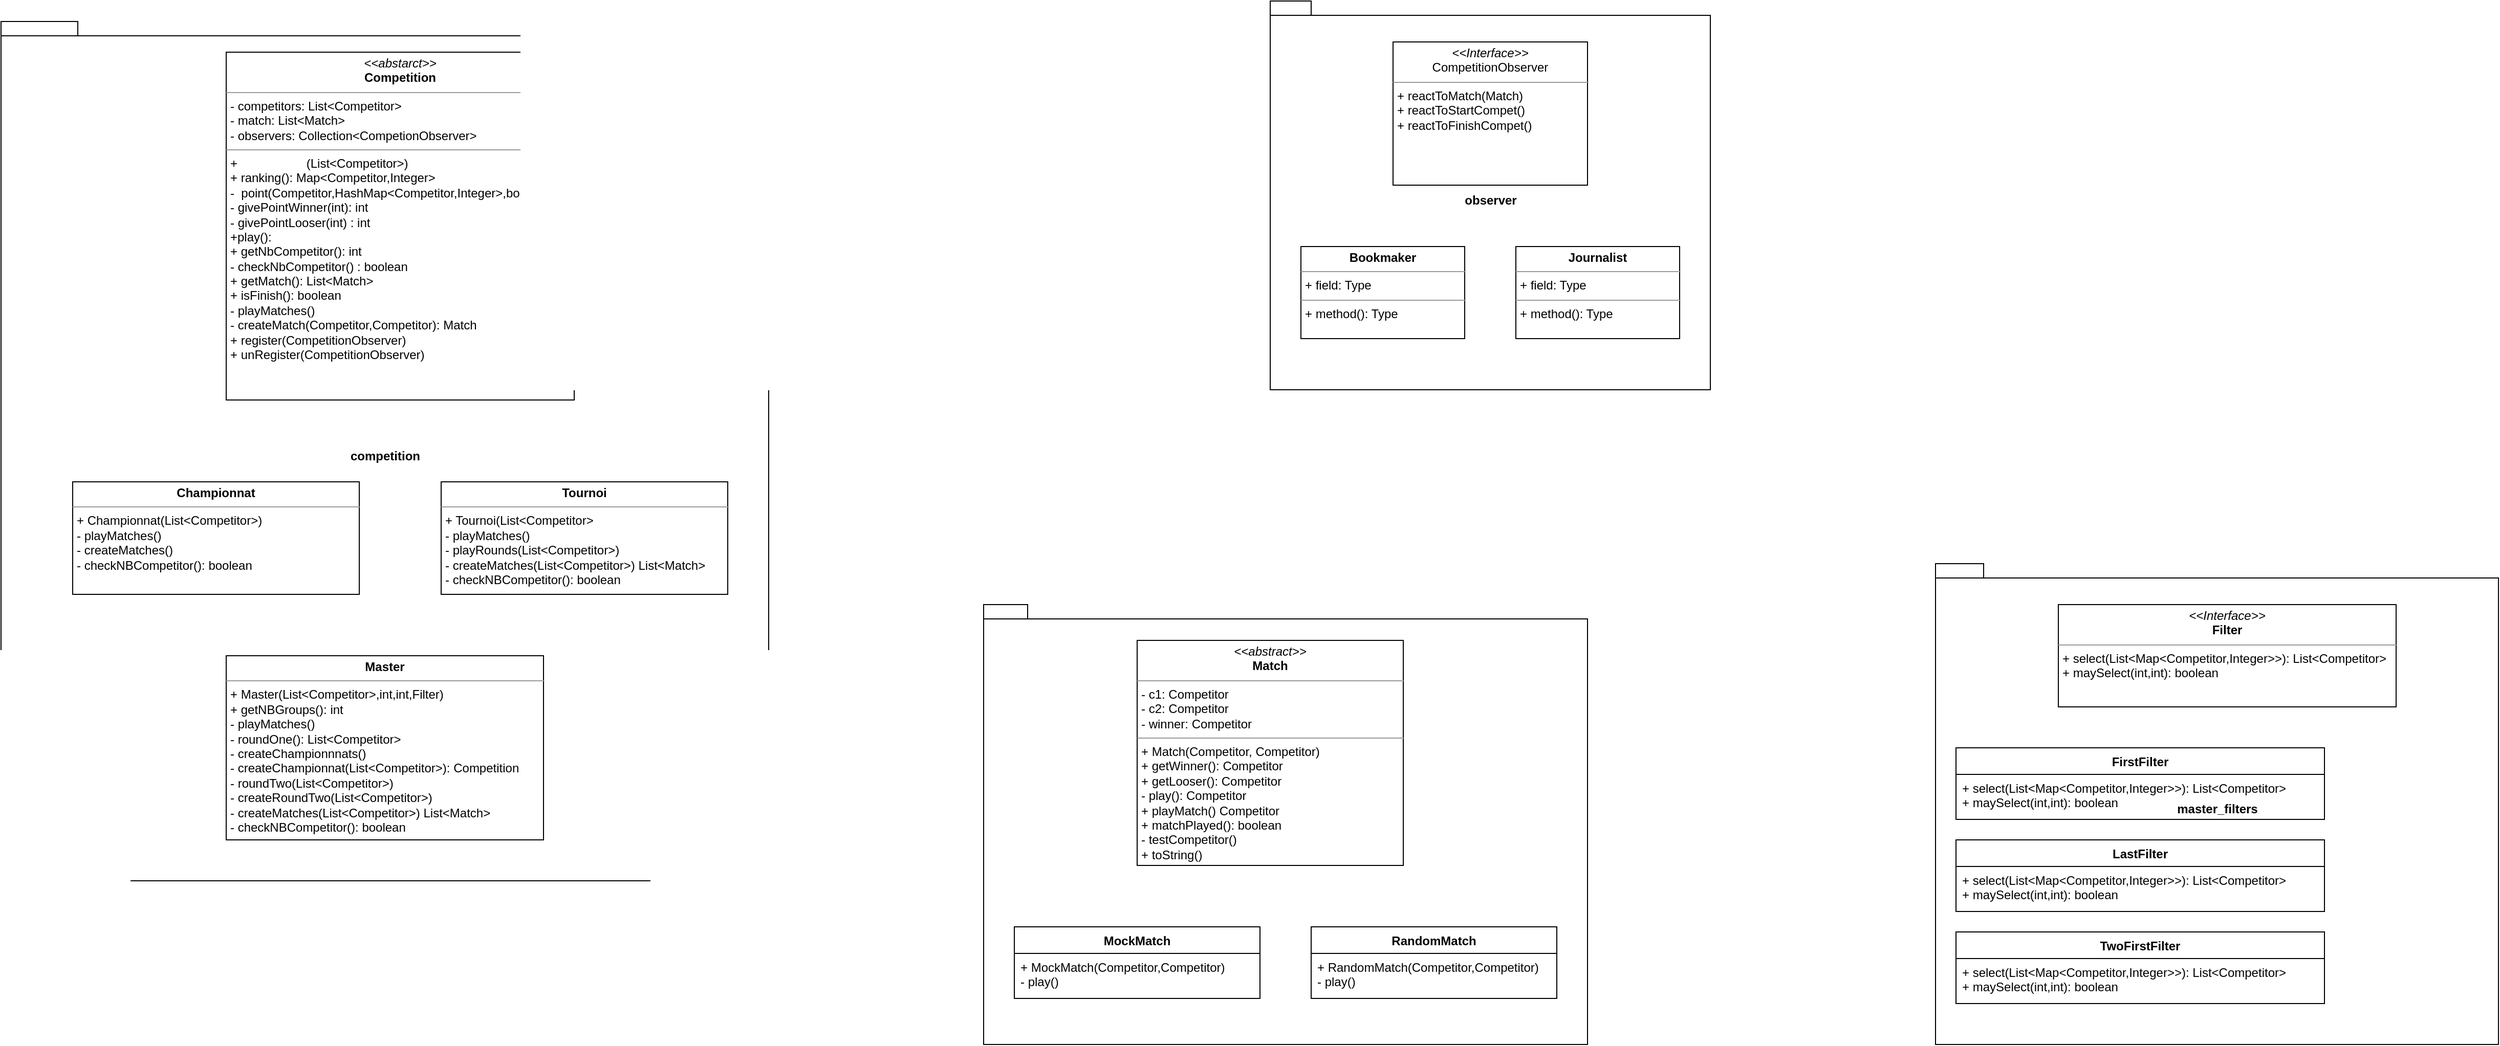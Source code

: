 <mxfile version="13.6.5">
    <diagram id="AyvldOKnKKbNyLHZHlwj" name="Page-1">
        <mxGraphModel dx="4360" dy="2982" grid="1" gridSize="10" guides="1" tooltips="1" connect="1" arrows="1" fold="1" page="1" pageScale="1" pageWidth="827" pageHeight="1169" math="0" shadow="0">
            <root>
                <mxCell id="0"/>
                <mxCell id="1" parent="0"/>
                <mxCell id="3" value="master_filters" style="shape=folder;fontStyle=1;spacingTop=10;tabWidth=40;tabHeight=14;tabPosition=left;html=1;" parent="1" vertex="1">
                    <mxGeometry x="1310" y="410" width="550" height="470" as="geometry"/>
                </mxCell>
                <mxCell id="42" value="&lt;p style=&quot;margin: 0px ; margin-top: 4px ; text-align: center&quot;&gt;&lt;i&gt;&amp;lt;&amp;lt;Interface&amp;gt;&amp;gt;&lt;/i&gt;&lt;br&gt;&lt;b&gt;Filter&lt;/b&gt;&lt;/p&gt;&lt;hr size=&quot;1&quot;&gt;&lt;p style=&quot;margin: 0px ; margin-left: 4px&quot;&gt;+ select(List&amp;lt;Map&amp;lt;Competitor,Integer&amp;gt;&amp;gt;): List&amp;lt;Competitor&amp;gt;&lt;br&gt;+ maySelect(int,int): boolean&lt;/p&gt;" style="verticalAlign=top;align=left;overflow=fill;fontSize=12;fontFamily=Helvetica;html=1;" parent="1" vertex="1">
                    <mxGeometry x="1430" y="450" width="330" height="100" as="geometry"/>
                </mxCell>
                <mxCell id="72" value="" style="group" vertex="1" connectable="0" parent="1">
                    <mxGeometry x="380" y="450" width="590" height="430" as="geometry"/>
                </mxCell>
                <mxCell id="4" value="match" style="shape=folder;fontStyle=1;spacingTop=10;tabWidth=40;tabHeight=14;tabPosition=left;html=1;" parent="72" vertex="1">
                    <mxGeometry width="590" height="430" as="geometry"/>
                </mxCell>
                <mxCell id="44" value="&lt;p style=&quot;margin: 0px ; margin-top: 4px ; text-align: center&quot;&gt;&lt;i&gt;&amp;lt;&amp;lt;abstract&amp;gt;&amp;gt;&lt;/i&gt;&lt;br&gt;&lt;b&gt;Match&lt;/b&gt;&lt;/p&gt;&lt;hr size=&quot;1&quot;&gt;&lt;p style=&quot;margin: 0px ; margin-left: 4px&quot;&gt;- c1: Competitor&lt;br&gt;- c2: Competitor&lt;/p&gt;&lt;p style=&quot;margin: 0px ; margin-left: 4px&quot;&gt;- winner: Competitor&lt;/p&gt;&lt;hr size=&quot;1&quot;&gt;&lt;p style=&quot;margin: 0px ; margin-left: 4px&quot;&gt;+ Match(Competitor, Competitor)&lt;br&gt;+ getWinner(): Competitor&lt;/p&gt;&lt;p style=&quot;margin: 0px ; margin-left: 4px&quot;&gt;+ getLooser(): Competitor&lt;/p&gt;&lt;p style=&quot;margin: 0px ; margin-left: 4px&quot;&gt;- play(): Competitor&lt;/p&gt;&lt;p style=&quot;margin: 0px ; margin-left: 4px&quot;&gt;+ playMatch() Competitor&lt;/p&gt;&lt;p style=&quot;margin: 0px ; margin-left: 4px&quot;&gt;+ matchPlayed(): boolean&lt;/p&gt;&lt;p style=&quot;margin: 0px ; margin-left: 4px&quot;&gt;- testCompetitor()&lt;/p&gt;&lt;p style=&quot;margin: 0px ; margin-left: 4px&quot;&gt;+ toString()&lt;/p&gt;&lt;p style=&quot;margin: 0px ; margin-left: 4px&quot;&gt;&lt;br&gt;&lt;/p&gt;&lt;p style=&quot;margin: 0px ; margin-left: 4px&quot;&gt;&lt;br&gt;&lt;/p&gt;&lt;p style=&quot;margin: 0px ; margin-left: 4px&quot;&gt;&lt;br&gt;&lt;/p&gt;" style="verticalAlign=top;align=left;overflow=fill;fontSize=12;fontFamily=Helvetica;html=1;" parent="72" vertex="1">
                    <mxGeometry x="150" y="35" width="260" height="220" as="geometry"/>
                </mxCell>
                <mxCell id="45" value="MockMatch" style="swimlane;fontStyle=1;align=center;verticalAlign=top;childLayout=stackLayout;horizontal=1;startSize=26;horizontalStack=0;resizeParent=1;resizeParentMax=0;resizeLast=0;collapsible=1;marginBottom=0;" parent="72" vertex="1">
                    <mxGeometry x="30" y="315" width="240" height="70" as="geometry"/>
                </mxCell>
                <mxCell id="48" value="+ MockMatch(Competitor,Competitor)&#10;- play()" style="text;strokeColor=none;fillColor=none;align=left;verticalAlign=top;spacingLeft=4;spacingRight=4;overflow=hidden;rotatable=0;points=[[0,0.5],[1,0.5]];portConstraint=eastwest;" parent="45" vertex="1">
                    <mxGeometry y="26" width="240" height="44" as="geometry"/>
                </mxCell>
                <mxCell id="70" value="RandomMatch" style="swimlane;fontStyle=1;align=center;verticalAlign=top;childLayout=stackLayout;horizontal=1;startSize=26;horizontalStack=0;resizeParent=1;resizeParentMax=0;resizeLast=0;collapsible=1;marginBottom=0;" vertex="1" parent="72">
                    <mxGeometry x="320" y="315" width="240" height="70" as="geometry"/>
                </mxCell>
                <mxCell id="71" value="+ RandomMatch(Competitor,Competitor)&#10;- play()" style="text;strokeColor=none;fillColor=none;align=left;verticalAlign=top;spacingLeft=4;spacingRight=4;overflow=hidden;rotatable=0;points=[[0,0.5],[1,0.5]];portConstraint=eastwest;" vertex="1" parent="70">
                    <mxGeometry y="26" width="240" height="44" as="geometry"/>
                </mxCell>
                <mxCell id="73" value="" style="group" vertex="1" connectable="0" parent="1">
                    <mxGeometry x="-580" y="-120" width="750" height="840" as="geometry"/>
                </mxCell>
                <mxCell id="2" value="competition" style="shape=folder;fontStyle=1;spacingTop=10;tabWidth=40;tabHeight=14;tabPosition=left;html=1;" parent="73" vertex="1">
                    <mxGeometry width="750" height="840" as="geometry"/>
                </mxCell>
                <mxCell id="10" value="&lt;p style=&quot;margin: 0px ; margin-top: 4px ; text-align: center&quot;&gt;&lt;font style=&quot;font-size: 12px&quot;&gt;&lt;i&gt;&amp;lt;&amp;lt;abstarct&amp;gt;&amp;gt;&lt;/i&gt;&lt;br&gt;&lt;b&gt;Competition&lt;/b&gt;&lt;/font&gt;&lt;/p&gt;&lt;hr size=&quot;1&quot;&gt;&lt;p style=&quot;margin: 0px ; margin-left: 4px&quot;&gt;&lt;font style=&quot;font-size: 12px&quot;&gt;- competitors: List&amp;lt;Competitor&amp;gt;&lt;br&gt;- match: List&amp;lt;Match&amp;gt;&lt;/font&gt;&lt;/p&gt;&lt;p style=&quot;margin: 0px ; margin-left: 4px&quot;&gt;&lt;font style=&quot;font-size: 12px&quot;&gt;- observers: Collection&amp;lt;CompetionObserver&amp;gt;&lt;/font&gt;&lt;/p&gt;&lt;hr size=&quot;1&quot;&gt;&lt;p style=&quot;margin: 0px ; margin-left: 4px&quot;&gt;&lt;font style=&quot;font-size: 12px&quot;&gt;+ &lt;font color=&quot;#ffffff&quot; style=&quot;font-size: 12px&quot;&gt;Competition&lt;/font&gt;&lt;span&gt;(List&amp;lt;Competitor&amp;gt;)&lt;/span&gt;&lt;/font&gt;&lt;/p&gt;&lt;p style=&quot;margin: 0px ; margin-left: 4px&quot;&gt;&lt;font style=&quot;font-size: 12px&quot;&gt;+ ranking(): Map&amp;lt;Competitor,Integer&amp;gt;&lt;/font&gt;&lt;/p&gt;&lt;p style=&quot;margin: 0px ; margin-left: 4px&quot;&gt;-&amp;nbsp; point(Competitor,HashMap&amp;lt;Competitor,Integer&amp;gt;,boolean)&lt;/p&gt;&lt;p style=&quot;margin: 0px ; margin-left: 4px&quot;&gt;- givePointWinner(int): int&lt;/p&gt;&lt;p style=&quot;margin: 0px ; margin-left: 4px&quot;&gt;- givePointLooser(int) : int&lt;/p&gt;&lt;p style=&quot;margin: 0px ; margin-left: 4px&quot;&gt;+play():&lt;/p&gt;&lt;p style=&quot;margin: 0px ; margin-left: 4px&quot;&gt;+ getNbCompetitor(): int&lt;/p&gt;&lt;p style=&quot;margin: 0px ; margin-left: 4px&quot;&gt;- checkNbCompetitor() : boolean&lt;/p&gt;&lt;p style=&quot;margin: 0px ; margin-left: 4px&quot;&gt;+ getMatch(): List&amp;lt;Match&amp;gt;&lt;/p&gt;&lt;p style=&quot;margin: 0px ; margin-left: 4px&quot;&gt;+ isFinish(): boolean&lt;/p&gt;&lt;p style=&quot;margin: 0px ; margin-left: 4px&quot;&gt;- playMatches()&lt;/p&gt;&lt;p style=&quot;margin: 0px ; margin-left: 4px&quot;&gt;- createMatch(Competitor,Competitor): Match&lt;/p&gt;&lt;p style=&quot;margin: 0px ; margin-left: 4px&quot;&gt;+ register(CompetitionObserver)&lt;/p&gt;&lt;p style=&quot;margin: 0px ; margin-left: 4px&quot;&gt;+ unRegister(CompetitionObserver)&lt;/p&gt;&lt;p style=&quot;margin: 0px ; margin-left: 4px&quot;&gt;&lt;br&gt;&lt;/p&gt;&lt;p style=&quot;margin: 0px ; margin-left: 4px&quot;&gt;&lt;br&gt;&lt;/p&gt;" style="verticalAlign=top;align=left;overflow=fill;fontSize=12;fontFamily=Helvetica;html=1;" parent="73" vertex="1">
                    <mxGeometry x="220" y="30" width="340" height="340" as="geometry"/>
                </mxCell>
                <mxCell id="62" value="&lt;p style=&quot;margin: 0px ; margin-top: 4px ; text-align: center&quot;&gt;&lt;b&gt;Tournoi&lt;/b&gt;&lt;/p&gt;&lt;hr size=&quot;1&quot;&gt;&lt;p style=&quot;margin: 0px ; margin-left: 4px&quot;&gt;+ Tournoi(List&amp;lt;Competitor&amp;gt;&lt;/p&gt;&lt;p style=&quot;margin: 0px ; margin-left: 4px&quot;&gt;- playMatches()&lt;/p&gt;&lt;p style=&quot;margin: 0px ; margin-left: 4px&quot;&gt;- playRounds(List&amp;lt;Competitor&amp;gt;)&lt;/p&gt;&lt;p style=&quot;margin: 0px ; margin-left: 4px&quot;&gt;- createMatches(List&amp;lt;Competitor&amp;gt;) List&amp;lt;Match&amp;gt;&lt;/p&gt;&lt;p style=&quot;margin: 0px ; margin-left: 4px&quot;&gt;- checkNBCompetitor(): boolean&lt;/p&gt;" style="verticalAlign=top;align=left;overflow=fill;fontSize=12;fontFamily=Helvetica;html=1;" vertex="1" parent="73">
                    <mxGeometry x="430" y="450" width="280" height="110" as="geometry"/>
                </mxCell>
                <mxCell id="63" value="&lt;p style=&quot;margin: 0px ; margin-top: 4px ; text-align: center&quot;&gt;&lt;b&gt;Championnat&lt;/b&gt;&lt;/p&gt;&lt;hr size=&quot;1&quot;&gt;&lt;p style=&quot;margin: 0px ; margin-left: 4px&quot;&gt;+ Championnat(List&amp;lt;Competitor&amp;gt;)&lt;/p&gt;&lt;p style=&quot;margin: 0px ; margin-left: 4px&quot;&gt;- playMatches()&lt;/p&gt;&lt;p style=&quot;margin: 0px ; margin-left: 4px&quot;&gt;- createMatches()&lt;/p&gt;&lt;p style=&quot;margin: 0px ; margin-left: 4px&quot;&gt;- checkNBCompetitor(): boolean&lt;/p&gt;" style="verticalAlign=top;align=left;overflow=fill;fontSize=12;fontFamily=Helvetica;html=1;" vertex="1" parent="73">
                    <mxGeometry x="70" y="450" width="280" height="110" as="geometry"/>
                </mxCell>
                <mxCell id="67" value="&lt;p style=&quot;margin: 0px ; margin-top: 4px ; text-align: center&quot;&gt;&lt;b&gt;Master&lt;/b&gt;&lt;/p&gt;&lt;hr size=&quot;1&quot;&gt;&lt;p style=&quot;margin: 0px ; margin-left: 4px&quot;&gt;+ Master(List&amp;lt;Competitor&amp;gt;,int,int,Filter)&lt;/p&gt;&lt;p style=&quot;margin: 0px ; margin-left: 4px&quot;&gt;+ getNBGroups(): int&lt;/p&gt;&lt;p style=&quot;margin: 0px ; margin-left: 4px&quot;&gt;- playMatches()&lt;/p&gt;&lt;p style=&quot;margin: 0px ; margin-left: 4px&quot;&gt;- roundOne(): List&amp;lt;Competitor&amp;gt;&lt;/p&gt;&lt;p style=&quot;margin: 0px ; margin-left: 4px&quot;&gt;- createChampionnnats()&lt;/p&gt;&lt;p style=&quot;margin: 0px ; margin-left: 4px&quot;&gt;- createChampionnat(List&amp;lt;Competitor&amp;gt;): Competition&lt;/p&gt;&lt;p style=&quot;margin: 0px ; margin-left: 4px&quot;&gt;- roundTwo(List&amp;lt;Competitor&amp;gt;)&lt;/p&gt;&lt;p style=&quot;margin: 0px ; margin-left: 4px&quot;&gt;- createRoundTwo(List&amp;lt;Competitor&amp;gt;)&lt;/p&gt;&lt;p style=&quot;margin: 0px ; margin-left: 4px&quot;&gt;- createMatches(List&amp;lt;Competitor&amp;gt;) List&amp;lt;Match&amp;gt;&lt;/p&gt;&lt;p style=&quot;margin: 0px ; margin-left: 4px&quot;&gt;- checkNBCompetitor(): boolean&lt;/p&gt;" style="verticalAlign=top;align=left;overflow=fill;fontSize=12;fontFamily=Helvetica;html=1;" vertex="1" parent="73">
                    <mxGeometry x="220" y="620" width="310" height="180" as="geometry"/>
                </mxCell>
                <mxCell id="79" value="observer" style="shape=folder;fontStyle=1;spacingTop=10;tabWidth=40;tabHeight=14;tabPosition=left;html=1;" vertex="1" parent="1">
                    <mxGeometry x="660" y="-140" width="430" height="380" as="geometry"/>
                </mxCell>
                <mxCell id="80" value="&lt;p style=&quot;margin: 0px ; margin-top: 4px ; text-align: center&quot;&gt;&lt;i&gt;&amp;lt;&amp;lt;Interface&amp;gt;&amp;gt;&lt;/i&gt;&lt;br&gt;CompetitionObserver&lt;/p&gt;&lt;hr size=&quot;1&quot;&gt;&lt;p style=&quot;margin: 0px ; margin-left: 4px&quot;&gt;+ reactToMatch(Match)&lt;br&gt;+ reactToStartCompet()&lt;/p&gt;&lt;p style=&quot;margin: 0px ; margin-left: 4px&quot;&gt;+ reactToFinishCompet()&lt;br&gt;&lt;/p&gt;" style="verticalAlign=top;align=left;overflow=fill;fontSize=12;fontFamily=Helvetica;html=1;" vertex="1" parent="1">
                    <mxGeometry x="780" y="-100" width="190" height="140" as="geometry"/>
                </mxCell>
                <mxCell id="81" value="&lt;p style=&quot;margin: 0px ; margin-top: 4px ; text-align: center&quot;&gt;&lt;b&gt;Bookmaker&lt;/b&gt;&lt;/p&gt;&lt;hr size=&quot;1&quot;&gt;&lt;p style=&quot;margin: 0px ; margin-left: 4px&quot;&gt;+ field: Type&lt;/p&gt;&lt;hr size=&quot;1&quot;&gt;&lt;p style=&quot;margin: 0px ; margin-left: 4px&quot;&gt;+ method(): Type&lt;/p&gt;" style="verticalAlign=top;align=left;overflow=fill;fontSize=12;fontFamily=Helvetica;html=1;" vertex="1" parent="1">
                    <mxGeometry x="690" y="100" width="160" height="90" as="geometry"/>
                </mxCell>
                <mxCell id="83" value="&lt;p style=&quot;margin: 0px ; margin-top: 4px ; text-align: center&quot;&gt;&lt;b&gt;Journalist&lt;/b&gt;&lt;/p&gt;&lt;hr size=&quot;1&quot;&gt;&lt;p style=&quot;margin: 0px ; margin-left: 4px&quot;&gt;+ field: Type&lt;/p&gt;&lt;hr size=&quot;1&quot;&gt;&lt;p style=&quot;margin: 0px ; margin-left: 4px&quot;&gt;+ method(): Type&lt;/p&gt;" style="verticalAlign=top;align=left;overflow=fill;fontSize=12;fontFamily=Helvetica;html=1;" vertex="1" parent="1">
                    <mxGeometry x="900" y="100" width="160" height="90" as="geometry"/>
                </mxCell>
                <mxCell id="33" value="FirstFilter" style="swimlane;fontStyle=1;align=center;verticalAlign=top;childLayout=stackLayout;horizontal=1;startSize=26;horizontalStack=0;resizeParent=1;resizeParentMax=0;resizeLast=0;collapsible=1;marginBottom=0;" parent="1" vertex="1">
                    <mxGeometry x="1330" y="590" width="360" height="70" as="geometry"/>
                </mxCell>
                <mxCell id="36" value="+ select(List&lt;Map&lt;Competitor,Integer&gt;&gt;): List&lt;Competitor&gt;&#10;+ maySelect(int,int): boolean" style="text;strokeColor=none;fillColor=none;align=left;verticalAlign=top;spacingLeft=4;spacingRight=4;overflow=hidden;rotatable=0;points=[[0,0.5],[1,0.5]];portConstraint=eastwest;" parent="33" vertex="1">
                    <mxGeometry y="26" width="360" height="44" as="geometry"/>
                </mxCell>
                <mxCell id="75" value="LastFilter" style="swimlane;fontStyle=1;align=center;verticalAlign=top;childLayout=stackLayout;horizontal=1;startSize=26;horizontalStack=0;resizeParent=1;resizeParentMax=0;resizeLast=0;collapsible=1;marginBottom=0;" vertex="1" parent="1">
                    <mxGeometry x="1330" y="680" width="360" height="70" as="geometry"/>
                </mxCell>
                <mxCell id="76" value="+ select(List&lt;Map&lt;Competitor,Integer&gt;&gt;): List&lt;Competitor&gt;&#10;+ maySelect(int,int): boolean" style="text;strokeColor=none;fillColor=none;align=left;verticalAlign=top;spacingLeft=4;spacingRight=4;overflow=hidden;rotatable=0;points=[[0,0.5],[1,0.5]];portConstraint=eastwest;" vertex="1" parent="75">
                    <mxGeometry y="26" width="360" height="44" as="geometry"/>
                </mxCell>
                <mxCell id="77" value="TwoFirstFilter" style="swimlane;fontStyle=1;align=center;verticalAlign=top;childLayout=stackLayout;horizontal=1;startSize=26;horizontalStack=0;resizeParent=1;resizeParentMax=0;resizeLast=0;collapsible=1;marginBottom=0;" vertex="1" parent="1">
                    <mxGeometry x="1330" y="770" width="360" height="70" as="geometry"/>
                </mxCell>
                <mxCell id="78" value="+ select(List&lt;Map&lt;Competitor,Integer&gt;&gt;): List&lt;Competitor&gt;&#10;+ maySelect(int,int): boolean" style="text;strokeColor=none;fillColor=none;align=left;verticalAlign=top;spacingLeft=4;spacingRight=4;overflow=hidden;rotatable=0;points=[[0,0.5],[1,0.5]];portConstraint=eastwest;" vertex="1" parent="77">
                    <mxGeometry y="26" width="360" height="44" as="geometry"/>
                </mxCell>
            </root>
        </mxGraphModel>
    </diagram>
</mxfile>